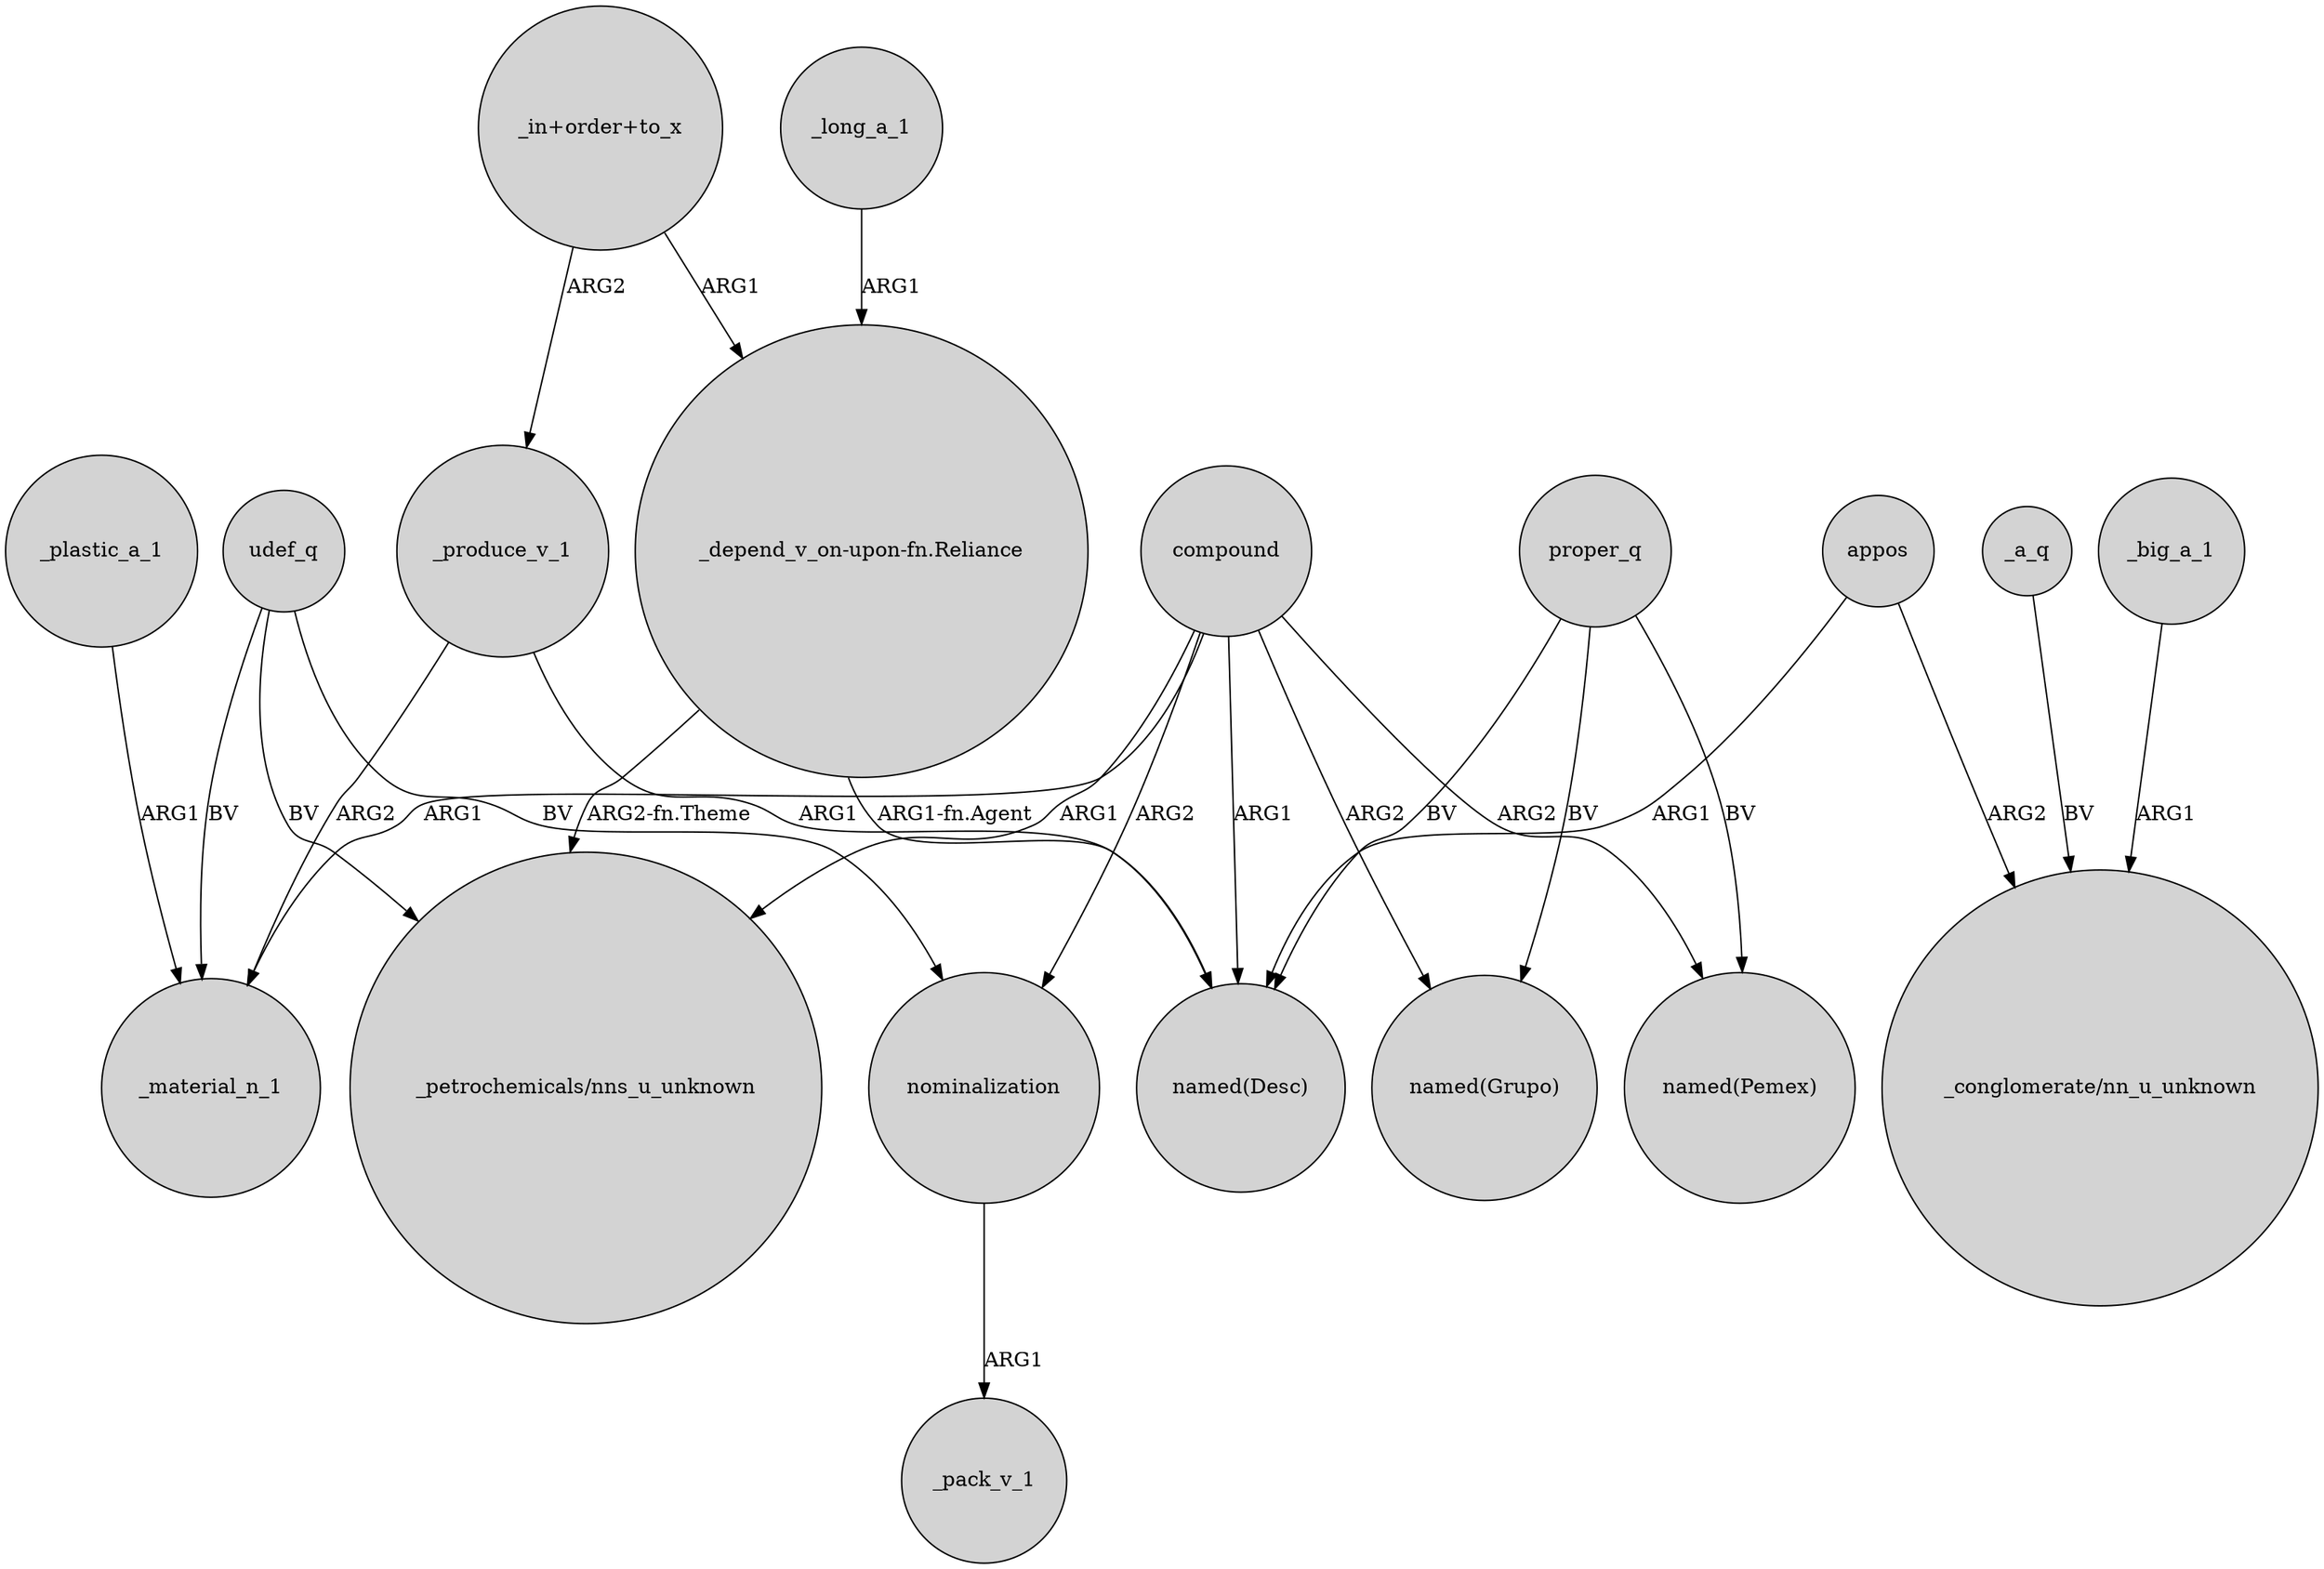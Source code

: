 digraph {
	node [shape=circle style=filled]
	"_in+order+to_x" -> _produce_v_1 [label=ARG2]
	_produce_v_1 -> "named(Desc)" [label=ARG1]
	"_depend_v_on-upon-fn.Reliance" -> "named(Desc)" [label="ARG1-fn.Agent"]
	proper_q -> "named(Desc)" [label=BV]
	compound -> _material_n_1 [label=ARG1]
	compound -> "named(Grupo)" [label=ARG2]
	compound -> nominalization [label=ARG2]
	_a_q -> "_conglomerate/nn_u_unknown" [label=BV]
	proper_q -> "named(Pemex)" [label=BV]
	udef_q -> "_petrochemicals/nns_u_unknown" [label=BV]
	compound -> "named(Desc)" [label=ARG1]
	appos -> "_conglomerate/nn_u_unknown" [label=ARG2]
	proper_q -> "named(Grupo)" [label=BV]
	_plastic_a_1 -> _material_n_1 [label=ARG1]
	nominalization -> _pack_v_1 [label=ARG1]
	_produce_v_1 -> _material_n_1 [label=ARG2]
	compound -> "_petrochemicals/nns_u_unknown" [label=ARG1]
	"_in+order+to_x" -> "_depend_v_on-upon-fn.Reliance" [label=ARG1]
	udef_q -> nominalization [label=BV]
	appos -> "named(Desc)" [label=ARG1]
	_big_a_1 -> "_conglomerate/nn_u_unknown" [label=ARG1]
	"_depend_v_on-upon-fn.Reliance" -> "_petrochemicals/nns_u_unknown" [label="ARG2-fn.Theme"]
	_long_a_1 -> "_depend_v_on-upon-fn.Reliance" [label=ARG1]
	udef_q -> _material_n_1 [label=BV]
	compound -> "named(Pemex)" [label=ARG2]
}
